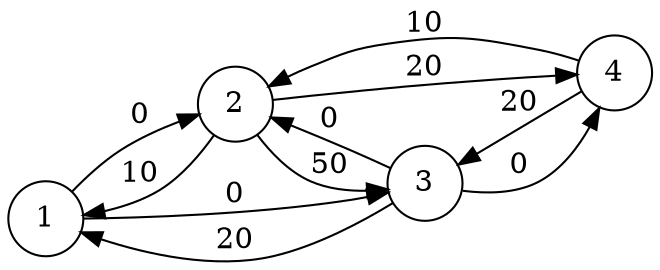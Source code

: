 digraph example{
	rankdir=LR
	node[shape=circle];
	1->2[label=0];
	2->1[label=10];
	2->4[label=20];
	4->2[label=10];
	1->3[label=0];
	3->1[label=20];
	3->4[label=0];
	4->3[label=20];
	2->3[label=50];
	3->2[label=0]
}